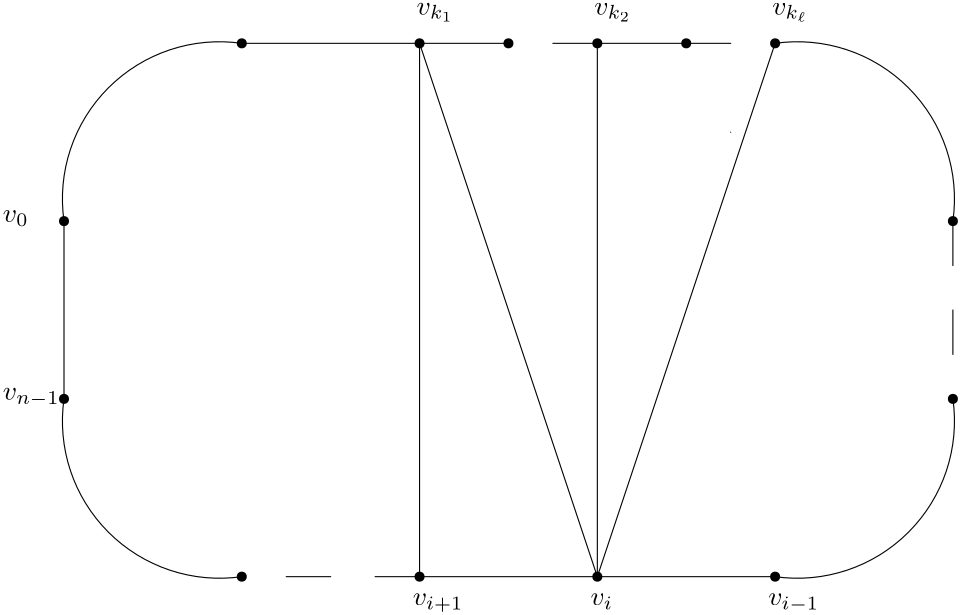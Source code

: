 <?xml version="1.0"?>
<!DOCTYPE ipe SYSTEM "ipe.dtd">
<ipe version="70107" creator="Ipe 7.1.10">
<info created="D:20180515133523" modified="D:20180515141624"/>
<ipestyle name="basic">
<symbol name="arrow/arc(spx)">
<path stroke="sym-stroke" fill="sym-stroke" pen="sym-pen">
0 0 m
-1 0.333 l
-1 -0.333 l
h
</path>
</symbol>
<symbol name="arrow/farc(spx)">
<path stroke="sym-stroke" fill="white" pen="sym-pen">
0 0 m
-1 0.333 l
-1 -0.333 l
h
</path>
</symbol>
<symbol name="arrow/ptarc(spx)">
<path stroke="sym-stroke" fill="sym-stroke" pen="sym-pen">
0 0 m
-1 0.333 l
-0.8 0 l
-1 -0.333 l
h
</path>
</symbol>
<symbol name="arrow/fptarc(spx)">
<path stroke="sym-stroke" fill="white" pen="sym-pen">
0 0 m
-1 0.333 l
-0.8 0 l
-1 -0.333 l
h
</path>
</symbol>
<symbol name="mark/circle(sx)" transformations="translations">
<path fill="sym-stroke">
0.6 0 0 0.6 0 0 e
0.4 0 0 0.4 0 0 e
</path>
</symbol>
<symbol name="mark/disk(sx)" transformations="translations">
<path fill="sym-stroke">
0.6 0 0 0.6 0 0 e
</path>
</symbol>
<symbol name="mark/fdisk(sfx)" transformations="translations">
<group>
<path fill="sym-fill">
0.5 0 0 0.5 0 0 e
</path>
<path fill="sym-stroke" fillrule="eofill">
0.6 0 0 0.6 0 0 e
0.4 0 0 0.4 0 0 e
</path>
</group>
</symbol>
<symbol name="mark/box(sx)" transformations="translations">
<path fill="sym-stroke" fillrule="eofill">
-0.6 -0.6 m
0.6 -0.6 l
0.6 0.6 l
-0.6 0.6 l
h
-0.4 -0.4 m
0.4 -0.4 l
0.4 0.4 l
-0.4 0.4 l
h
</path>
</symbol>
<symbol name="mark/square(sx)" transformations="translations">
<path fill="sym-stroke">
-0.6 -0.6 m
0.6 -0.6 l
0.6 0.6 l
-0.6 0.6 l
h
</path>
</symbol>
<symbol name="mark/fsquare(sfx)" transformations="translations">
<group>
<path fill="sym-fill">
-0.5 -0.5 m
0.5 -0.5 l
0.5 0.5 l
-0.5 0.5 l
h
</path>
<path fill="sym-stroke" fillrule="eofill">
-0.6 -0.6 m
0.6 -0.6 l
0.6 0.6 l
-0.6 0.6 l
h
-0.4 -0.4 m
0.4 -0.4 l
0.4 0.4 l
-0.4 0.4 l
h
</path>
</group>
</symbol>
<symbol name="mark/cross(sx)" transformations="translations">
<group>
<path fill="sym-stroke">
-0.43 -0.57 m
0.57 0.43 l
0.43 0.57 l
-0.57 -0.43 l
h
</path>
<path fill="sym-stroke">
-0.43 0.57 m
0.57 -0.43 l
0.43 -0.57 l
-0.57 0.43 l
h
</path>
</group>
</symbol>
<symbol name="arrow/fnormal(spx)">
<path stroke="sym-stroke" fill="white" pen="sym-pen">
0 0 m
-1 0.333 l
-1 -0.333 l
h
</path>
</symbol>
<symbol name="arrow/pointed(spx)">
<path stroke="sym-stroke" fill="sym-stroke" pen="sym-pen">
0 0 m
-1 0.333 l
-0.8 0 l
-1 -0.333 l
h
</path>
</symbol>
<symbol name="arrow/fpointed(spx)">
<path stroke="sym-stroke" fill="white" pen="sym-pen">
0 0 m
-1 0.333 l
-0.8 0 l
-1 -0.333 l
h
</path>
</symbol>
<symbol name="arrow/linear(spx)">
<path stroke="sym-stroke" pen="sym-pen">
-1 0.333 m
0 0 l
-1 -0.333 l
</path>
</symbol>
<symbol name="arrow/fdouble(spx)">
<path stroke="sym-stroke" fill="white" pen="sym-pen">
0 0 m
-1 0.333 l
-1 -0.333 l
h
-1 0 m
-2 0.333 l
-2 -0.333 l
h
</path>
</symbol>
<symbol name="arrow/double(spx)">
<path stroke="sym-stroke" fill="sym-stroke" pen="sym-pen">
0 0 m
-1 0.333 l
-1 -0.333 l
h
-1 0 m
-2 0.333 l
-2 -0.333 l
h
</path>
</symbol>
<pen name="heavier" value="0.8"/>
<pen name="fat" value="1.2"/>
<pen name="ultrafat" value="2"/>
<symbolsize name="large" value="5"/>
<symbolsize name="small" value="2"/>
<symbolsize name="tiny" value="1.1"/>
<arrowsize name="large" value="10"/>
<arrowsize name="small" value="5"/>
<arrowsize name="tiny" value="3"/>
<color name="red" value="1 0 0"/>
<color name="green" value="0 1 0"/>
<color name="blue" value="0 0 1"/>
<color name="yellow" value="1 1 0"/>
<color name="orange" value="1 0.647 0"/>
<color name="gold" value="1 0.843 0"/>
<color name="purple" value="0.627 0.125 0.941"/>
<color name="gray" value="0.745"/>
<color name="brown" value="0.647 0.165 0.165"/>
<color name="navy" value="0 0 0.502"/>
<color name="pink" value="1 0.753 0.796"/>
<color name="seagreen" value="0.18 0.545 0.341"/>
<color name="turquoise" value="0.251 0.878 0.816"/>
<color name="violet" value="0.933 0.51 0.933"/>
<color name="darkblue" value="0 0 0.545"/>
<color name="darkcyan" value="0 0.545 0.545"/>
<color name="darkgray" value="0.663"/>
<color name="darkgreen" value="0 0.392 0"/>
<color name="darkmagenta" value="0.545 0 0.545"/>
<color name="darkorange" value="1 0.549 0"/>
<color name="darkred" value="0.545 0 0"/>
<color name="lightblue" value="0.678 0.847 0.902"/>
<color name="lightcyan" value="0.878 1 1"/>
<color name="lightgray" value="0.827"/>
<color name="lightgreen" value="0.565 0.933 0.565"/>
<color name="lightyellow" value="1 1 0.878"/>
<dashstyle name="dashed" value="[4] 0"/>
<dashstyle name="dotted" value="[1 3] 0"/>
<dashstyle name="dash dotted" value="[4 2 1 2] 0"/>
<dashstyle name="dash dot dotted" value="[4 2 1 2 1 2] 0"/>
<textsize name="large" value="\large"/>
<textsize name="small" value="\small"/>
<textsize name="tiny" value="\tiny"/>
<textsize name="Large" value="\Large"/>
<textsize name="LARGE" value="\LARGE"/>
<textsize name="huge" value="\huge"/>
<textsize name="Huge" value="\Huge"/>
<textsize name="footnote" value="\footnotesize"/>
<textstyle name="center" begin="\begin{center}" end="\end{center}"/>
<textstyle name="itemize" begin="\begin{itemize}" end="\end{itemize}"/>
<textstyle name="item" begin="\begin{itemize}\item{}" end="\end{itemize}"/>
<gridsize name="4 pts" value="4"/>
<gridsize name="8 pts (~3 mm)" value="8"/>
<gridsize name="16 pts (~6 mm)" value="16"/>
<gridsize name="32 pts (~12 mm)" value="32"/>
<gridsize name="10 pts (~3.5 mm)" value="10"/>
<gridsize name="20 pts (~7 mm)" value="20"/>
<gridsize name="14 pts (~5 mm)" value="14"/>
<gridsize name="28 pts (~10 mm)" value="28"/>
<gridsize name="56 pts (~20 mm)" value="56"/>
<anglesize name="90 deg" value="90"/>
<anglesize name="60 deg" value="60"/>
<anglesize name="45 deg" value="45"/>
<anglesize name="30 deg" value="30"/>
<anglesize name="22.5 deg" value="22.5"/>
<opacity name="10%" value="0.1"/>
<opacity name="30%" value="0.3"/>
<opacity name="50%" value="0.5"/>
<opacity name="75%" value="0.75"/>
<tiling name="falling" angle="-60" step="4" width="1"/>
<tiling name="rising" angle="30" step="4" width="1"/>
</ipestyle>
<page>
<layer name="alpha"/>
<layer name="beta"/>
<view layers="alpha beta" active="beta"/>
<use layer="alpha" matrix="1 0 0 1 64 128" name="mark/disk(sx)" pos="64 448" size="normal" stroke="black"/>
<use matrix="1 0 0 1 64 128" name="mark/disk(sx)" pos="64 512" size="normal" stroke="black"/>
<use matrix="1 0 0 1 64 128" name="mark/disk(sx)" pos="128 576" size="normal" stroke="black"/>
<use matrix="1 0 0 1 64 128" name="mark/disk(sx)" pos="192 576" size="normal" stroke="black"/>
<use matrix="1 0 0 1 64 128" name="mark/disk(sx)" pos="256 576" size="normal" stroke="black"/>
<use matrix="1 0 0 1 64 128" name="mark/disk(sx)" pos="320 576" size="normal" stroke="black"/>
<use matrix="1 0 0 1 64 128" name="mark/disk(sx)" pos="384 512" size="normal" stroke="black"/>
<use matrix="1 0 0 1 64 128" name="mark/disk(sx)" pos="384 448" size="normal" stroke="black"/>
<use matrix="1 0 0 1 64 128" name="mark/disk(sx)" pos="320 384" size="normal" stroke="black"/>
<use matrix="1 0 0 1 64 128" name="mark/disk(sx)" pos="256 384" size="normal" stroke="black"/>
<use matrix="1 0 0 1 64 128" name="mark/disk(sx)" pos="192 384" size="normal" stroke="black"/>
<use matrix="1 0 0 1 64 128" name="mark/disk(sx)" pos="128 384" size="normal" stroke="black"/>
<path matrix="1 0 0 1 64 128" stroke="black">
64 512 m
56.5685 0 0 -56.5685 120 520 128 576 a
</path>
<path matrix="1 0 0 1 64 128" stroke="black">
320 576 m
56.5685 0 0 -56.5685 328 520 384 512 a
</path>
<path matrix="1 0 0 1 64 128" stroke="black">
384 448 m
56.5685 0 0 -56.5685 328 440 320 384 a
</path>
<path matrix="1 0 0 1 64 128" stroke="black">
128 384 m
56.5685 0 0 -56.5685 120 440 64 448 a
</path>
<path matrix="1 0 0 1 64 128" stroke="black">
128 576 m
192 576 l
</path>
<text layer="beta" matrix="1 0 0 1 -22.0404 -0.35549" transformations="translations" pos="128 576" stroke="black" type="label" width="20.45" height="4.294" depth="2.32" valign="baseline">$v_{n-1}$</text>
<text matrix="1 0 0 1 -22.0404 -0.35549" transformations="translations" pos="128 640" stroke="black" type="label" width="9.298" height="4.294" depth="1.49" valign="baseline">$v_0$</text>
<text matrix="1 0 0 1 -2.48843 -10.3092" transformations="translations" pos="320 512" stroke="black" type="label" width="8.146" height="4.294" depth="1.49" valign="baseline">$v_i$</text>
<text matrix="1 0 0 1 -2.48843 -10.3092" transformations="translations" pos="256 512" stroke="black" type="label" width="18.233" height="4.294" depth="2.32" valign="baseline">$v_{i+1}$</text>
<text matrix="1 0 0 1 -2.48843 -10.3092" transformations="translations" pos="384 512" stroke="black" type="label" width="18.344" height="4.294" depth="2.32" valign="baseline">$v_{i-1}$</text>
<text matrix="1 0 0 1 -1.06647 10.3092" transformations="translations" pos="256 704" stroke="black" type="label" width="13.451" height="4.29" depth="2.49" valign="baseline">$v_{k_1}$</text>
<text matrix="1 0 0 1 -1.06647 10.3092" transformations="translations" pos="320 704" stroke="black" type="label" width="13.451" height="4.29" depth="2.49" valign="baseline">$v_{k_2}$</text>
<text matrix="1 0 0 1 -1.06647 10.3092" transformations="translations" pos="384 704" stroke="black" type="label" width="13.036" height="4.291" depth="2.55" valign="baseline">$v_{k_\ell}$</text>
<path stroke="black">
128 640 m
128 576 l
</path>
<path stroke="black">
256 704 m
288 704 l
</path>
<path stroke="black">
320 704 m
352 704 l
352 704 l
</path>
<use name="mark/disk(sx)" pos="288 704" size="normal" stroke="black"/>
<use name="mark/disk(sx)" pos="352 704" size="normal" stroke="black"/>
<path stroke="black" cap="1">
304 704 m
304 704 l
304 704 l
304 704 l
304 704 l
304 704 l
304 704 l
304 704 l
304 704 l
304 704 l
304 704 l
304 704 l
304 704 l
304 704 l
304 704 l
320 704 l
320 704 l
320 704 l
320 704 l
320 704 l
320 704 l
320 704 l
320 704 l
320 704 l
320 704 l
320 704 l
320 704 l
320 704 l
</path>
<path stroke="black" cap="1">
352 704 m
352 704 l
352 704 l
352 704 l
352 704 l
352 704 l
352 704 l
352 704 l
368 704 l
368 704 l
368 704 l
368 704 l
368 704 l
368 704 l
368 704 l
368 704 l
368 704 l
368 704 l
368 704 l
368 704 l
368 704 l
368 704 l
368 704 l
</path>
<path stroke="black" cap="1">
368 672 m
368 672 l
</path>
<path stroke="black" cap="1">
448 640 m
448 640 l
448 640 l
448 640 l
448 640 l
448 640 l
448 640 l
448 624 l
448 624 l
448 624 l
448 624 l
448 624 l
448 624 l
448 624 l
448 624 l
448 624 l
448 624 l
448 624 l
448 624 l
448 624 l
448 624 l
448 624 l
448 624 l
448 624 l
</path>
<path stroke="black" cap="1">
448 608 m
448 608 l
448 608 l
448 608 l
448 608 l
448 608 l
448 608 l
448 608 l
448 608 l
448 608 l
448 592 l
448 592 l
448 592 l
448 592 l
448 592 l
448 592 l
448 592 l
448 592 l
448 592 l
448 592 l
448 592 l
448 592 l
</path>
<path stroke="black">
320 512 m
384 512 l
</path>
<path stroke="black">
256 512 m
320 512 l
</path>
<path stroke="black" cap="1">
208 512 m
208 512 l
208 512 l
208 512 l
208 512 l
208 512 l
208 512 l
208 512 l
208 512 l
224 512 l
224 512 l
224 512 l
224 512 l
224 512 l
224 512 l
224 512 l
</path>
<path stroke="black" cap="1">
240 512 m
240 512 l
240 512 l
240 512 l
240 512 l
240 512 l
240 512 l
240 512 l
240 512 l
240 512 l
240 512 l
240 512 l
240 512 l
240 512 l
240 512 l
256 512 l
256 512 l
256 512 l
256 512 l
256 512 l
256 512 l
256 512 l
256 512 l
256 512 l
256 512 l
256 512 l
256 512 l
256 512 l
</path>
<path stroke="black">
256 704 m
320 512 l
</path>
<path stroke="black">
320 512 m
320 704 l
320 704 l
</path>
<path stroke="black">
320 512 m
384 704 l
</path>
<path stroke="black">
256 704 m
256 512 l
</path>
</page>
</ipe>
